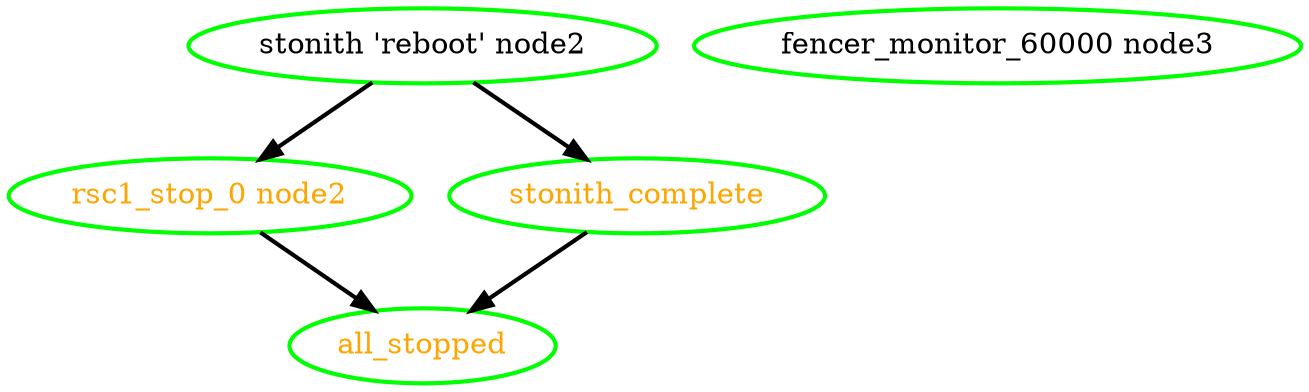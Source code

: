 digraph "g" {
"all_stopped" [ style=bold color="green" fontcolor="orange"]
"fencer_monitor_60000 node3" [ style=bold color="green" fontcolor="black"]
"rsc1_stop_0 node2" -> "all_stopped" [ style = bold]
"rsc1_stop_0 node2" [ style=bold color="green" fontcolor="orange"]
"stonith 'reboot' node2" -> "rsc1_stop_0 node2" [ style = bold]
"stonith 'reboot' node2" -> "stonith_complete" [ style = bold]
"stonith 'reboot' node2" [ style=bold color="green" fontcolor="black"]
"stonith_complete" -> "all_stopped" [ style = bold]
"stonith_complete" [ style=bold color="green" fontcolor="orange"]
}
